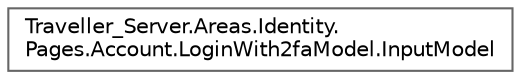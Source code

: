 digraph "Graphical Class Hierarchy"
{
 // LATEX_PDF_SIZE
  bgcolor="transparent";
  edge [fontname=Helvetica,fontsize=10,labelfontname=Helvetica,labelfontsize=10];
  node [fontname=Helvetica,fontsize=10,shape=box,height=0.2,width=0.4];
  rankdir="LR";
  Node0 [label="Traveller_Server.Areas.Identity.\lPages.Account.LoginWith2faModel.InputModel",height=0.2,width=0.4,color="grey40", fillcolor="white", style="filled",URL="$class_traveller___server_1_1_areas_1_1_identity_1_1_pages_1_1_account_1_1_login_with2fa_model_1_1_input_model.html",tooltip="This API supports the ASP.NET Core Identity default UI infrastructure and is not intended to be used ..."];
}
